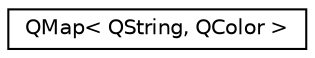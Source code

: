 digraph "类继承关系图"
{
  edge [fontname="Helvetica",fontsize="10",labelfontname="Helvetica",labelfontsize="10"];
  node [fontname="Helvetica",fontsize="10",shape=record];
  rankdir="LR";
  Node0 [label="QMap\< QString, QColor \>",height=0.2,width=0.4,color="black", fillcolor="white", style="filled",URL="$class_q_map.html"];
}
